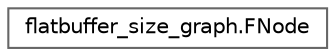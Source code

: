 digraph "Graphical Class Hierarchy"
{
 // LATEX_PDF_SIZE
  bgcolor="transparent";
  edge [fontname=Helvetica,fontsize=10,labelfontname=Helvetica,labelfontsize=10];
  node [fontname=Helvetica,fontsize=10,shape=box,height=0.2,width=0.4];
  rankdir="LR";
  Node0 [id="Node000000",label="flatbuffer_size_graph.FNode",height=0.2,width=0.4,color="grey40", fillcolor="white", style="filled",URL="$classflatbuffer__size__graph_1_1_f_node.html",tooltip=" "];
}
